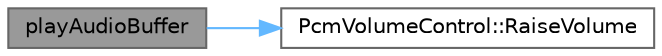 digraph "playAudioBuffer"
{
 // LATEX_PDF_SIZE
  bgcolor="transparent";
  edge [fontname=Helvetica,fontsize=10,labelfontname=Helvetica,labelfontsize=10];
  node [fontname=Helvetica,fontsize=10,shape=box,height=0.2,width=0.4];
  rankdir="LR";
  Node1 [id="Node000001",label="playAudioBuffer",height=0.2,width=0.4,color="gray40", fillcolor="grey60", style="filled", fontcolor="black",tooltip="播放音频缓冲区"];
  Node1 -> Node2 [id="edge1_Node000001_Node000002",color="steelblue1",style="solid",tooltip=" "];
  Node2 [id="Node000002",label="PcmVolumeControl::RaiseVolume",height=0.2,width=0.4,color="grey40", fillcolor="white", style="filled",URL="$class_pcm_volume_control.html#adf71b3485196765131b2bea822e6f252",tooltip="调节音量"];
}
